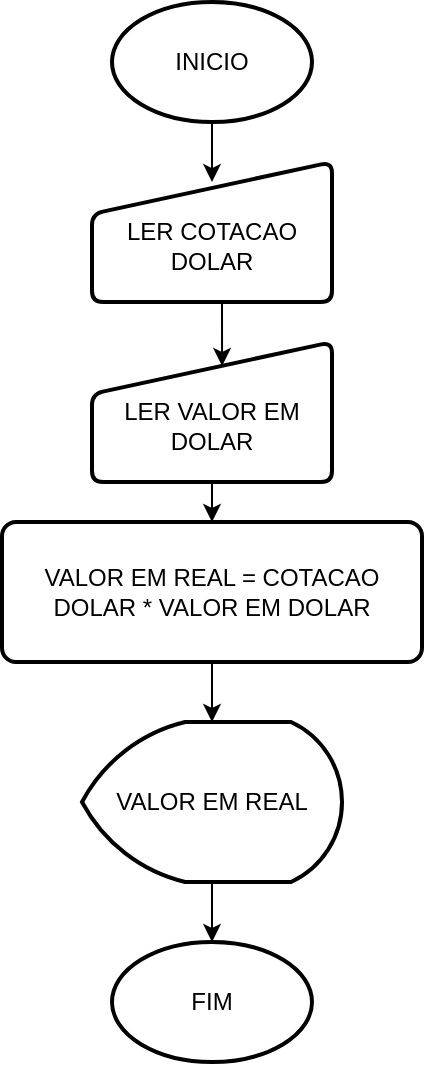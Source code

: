 <mxfile version="26.0.10">
  <diagram name="Página-1" id="h6-_1AJhn2t57yWARfn4">
    <mxGraphModel dx="880" dy="434" grid="1" gridSize="10" guides="1" tooltips="1" connect="1" arrows="1" fold="1" page="1" pageScale="1" pageWidth="827" pageHeight="1169" math="0" shadow="0">
      <root>
        <mxCell id="0" />
        <mxCell id="1" parent="0" />
        <mxCell id="_kgvdTjmiajO-TfN8oVv-1" value="&lt;font style=&quot;vertical-align: inherit;&quot;&gt;&lt;font style=&quot;vertical-align: inherit;&quot;&gt;INICIO&lt;/font&gt;&lt;/font&gt;" style="strokeWidth=2;html=1;shape=mxgraph.flowchart.start_1;whiteSpace=wrap;" vertex="1" parent="1">
          <mxGeometry x="340" y="85" width="100" height="60" as="geometry" />
        </mxCell>
        <mxCell id="_kgvdTjmiajO-TfN8oVv-2" value="&lt;font style=&quot;vertical-align: inherit;&quot;&gt;&lt;font style=&quot;vertical-align: inherit;&quot;&gt;FIM&lt;/font&gt;&lt;/font&gt;" style="strokeWidth=2;html=1;shape=mxgraph.flowchart.start_1;whiteSpace=wrap;" vertex="1" parent="1">
          <mxGeometry x="340" y="555" width="100" height="60" as="geometry" />
        </mxCell>
        <mxCell id="_kgvdTjmiajO-TfN8oVv-3" value="&lt;div&gt;&lt;font style=&quot;vertical-align: inherit;&quot;&gt;&lt;font style=&quot;vertical-align: inherit;&quot;&gt;&lt;font style=&quot;vertical-align: inherit;&quot;&gt;&lt;font style=&quot;vertical-align: inherit;&quot;&gt;&lt;br&gt;&lt;/font&gt;&lt;/font&gt;&lt;/font&gt;&lt;/font&gt;&lt;/div&gt;&lt;font style=&quot;vertical-align: inherit;&quot;&gt;&lt;font style=&quot;vertical-align: inherit;&quot;&gt;&lt;font style=&quot;vertical-align: inherit;&quot;&gt;&lt;font style=&quot;vertical-align: inherit;&quot;&gt;&lt;font style=&quot;vertical-align: inherit;&quot;&gt;&lt;font style=&quot;vertical-align: inherit;&quot;&gt;LER COTACAO DOLAR&lt;/font&gt;&lt;/font&gt;&lt;/font&gt;&lt;/font&gt;&lt;/font&gt;&lt;/font&gt;" style="html=1;strokeWidth=2;shape=manualInput;whiteSpace=wrap;rounded=1;size=26;arcSize=11;" vertex="1" parent="1">
          <mxGeometry x="330" y="165" width="120" height="70" as="geometry" />
        </mxCell>
        <mxCell id="_kgvdTjmiajO-TfN8oVv-9" style="edgeStyle=orthogonalEdgeStyle;rounded=0;orthogonalLoop=1;jettySize=auto;html=1;exitX=0.5;exitY=1;exitDx=0;exitDy=0;entryX=0.5;entryY=0;entryDx=0;entryDy=0;" edge="1" parent="1" source="_kgvdTjmiajO-TfN8oVv-4" target="_kgvdTjmiajO-TfN8oVv-5">
          <mxGeometry relative="1" as="geometry" />
        </mxCell>
        <mxCell id="_kgvdTjmiajO-TfN8oVv-4" value="&lt;div&gt;&lt;font style=&quot;vertical-align: inherit;&quot;&gt;&lt;font style=&quot;vertical-align: inherit;&quot;&gt;&lt;br&gt;&lt;/font&gt;&lt;/font&gt;&lt;/div&gt;&lt;font style=&quot;vertical-align: inherit;&quot;&gt;&lt;font style=&quot;vertical-align: inherit;&quot;&gt;LER VALOR EM DOLAR&lt;/font&gt;&lt;/font&gt;" style="html=1;strokeWidth=2;shape=manualInput;whiteSpace=wrap;rounded=1;size=26;arcSize=11;" vertex="1" parent="1">
          <mxGeometry x="330" y="255" width="120" height="70" as="geometry" />
        </mxCell>
        <mxCell id="_kgvdTjmiajO-TfN8oVv-5" value="&lt;font style=&quot;vertical-align: inherit;&quot;&gt;&lt;font style=&quot;vertical-align: inherit;&quot;&gt;&lt;font style=&quot;vertical-align: inherit;&quot;&gt;&lt;font style=&quot;vertical-align: inherit;&quot;&gt;VALOR EM REAL = COTACAO DOLAR * VALOR EM DOLAR&lt;/font&gt;&lt;/font&gt;&lt;/font&gt;&lt;/font&gt;" style="rounded=1;whiteSpace=wrap;html=1;absoluteArcSize=1;arcSize=14;strokeWidth=2;" vertex="1" parent="1">
          <mxGeometry x="285" y="345" width="210" height="70" as="geometry" />
        </mxCell>
        <mxCell id="_kgvdTjmiajO-TfN8oVv-11" style="edgeStyle=orthogonalEdgeStyle;rounded=0;orthogonalLoop=1;jettySize=auto;html=1;exitX=0.5;exitY=1;exitDx=0;exitDy=0;exitPerimeter=0;" edge="1" parent="1" source="_kgvdTjmiajO-TfN8oVv-6" target="_kgvdTjmiajO-TfN8oVv-2">
          <mxGeometry relative="1" as="geometry" />
        </mxCell>
        <mxCell id="_kgvdTjmiajO-TfN8oVv-6" value="&lt;font style=&quot;vertical-align: inherit;&quot;&gt;&lt;font style=&quot;vertical-align: inherit;&quot;&gt;VALOR EM REAL&lt;/font&gt;&lt;/font&gt;" style="strokeWidth=2;html=1;shape=mxgraph.flowchart.display;whiteSpace=wrap;" vertex="1" parent="1">
          <mxGeometry x="325" y="445" width="130" height="80" as="geometry" />
        </mxCell>
        <mxCell id="_kgvdTjmiajO-TfN8oVv-7" style="edgeStyle=orthogonalEdgeStyle;rounded=0;orthogonalLoop=1;jettySize=auto;html=1;exitX=0.5;exitY=1;exitDx=0;exitDy=0;exitPerimeter=0;entryX=0.5;entryY=0.143;entryDx=0;entryDy=0;entryPerimeter=0;" edge="1" parent="1" source="_kgvdTjmiajO-TfN8oVv-1" target="_kgvdTjmiajO-TfN8oVv-3">
          <mxGeometry relative="1" as="geometry" />
        </mxCell>
        <mxCell id="_kgvdTjmiajO-TfN8oVv-8" style="edgeStyle=orthogonalEdgeStyle;rounded=0;orthogonalLoop=1;jettySize=auto;html=1;exitX=0.5;exitY=1;exitDx=0;exitDy=0;entryX=0.542;entryY=0.171;entryDx=0;entryDy=0;entryPerimeter=0;" edge="1" parent="1" source="_kgvdTjmiajO-TfN8oVv-3" target="_kgvdTjmiajO-TfN8oVv-4">
          <mxGeometry relative="1" as="geometry" />
        </mxCell>
        <mxCell id="_kgvdTjmiajO-TfN8oVv-10" style="edgeStyle=orthogonalEdgeStyle;rounded=0;orthogonalLoop=1;jettySize=auto;html=1;exitX=0.5;exitY=1;exitDx=0;exitDy=0;entryX=0.5;entryY=0;entryDx=0;entryDy=0;entryPerimeter=0;" edge="1" parent="1" source="_kgvdTjmiajO-TfN8oVv-5" target="_kgvdTjmiajO-TfN8oVv-6">
          <mxGeometry relative="1" as="geometry" />
        </mxCell>
      </root>
    </mxGraphModel>
  </diagram>
</mxfile>
